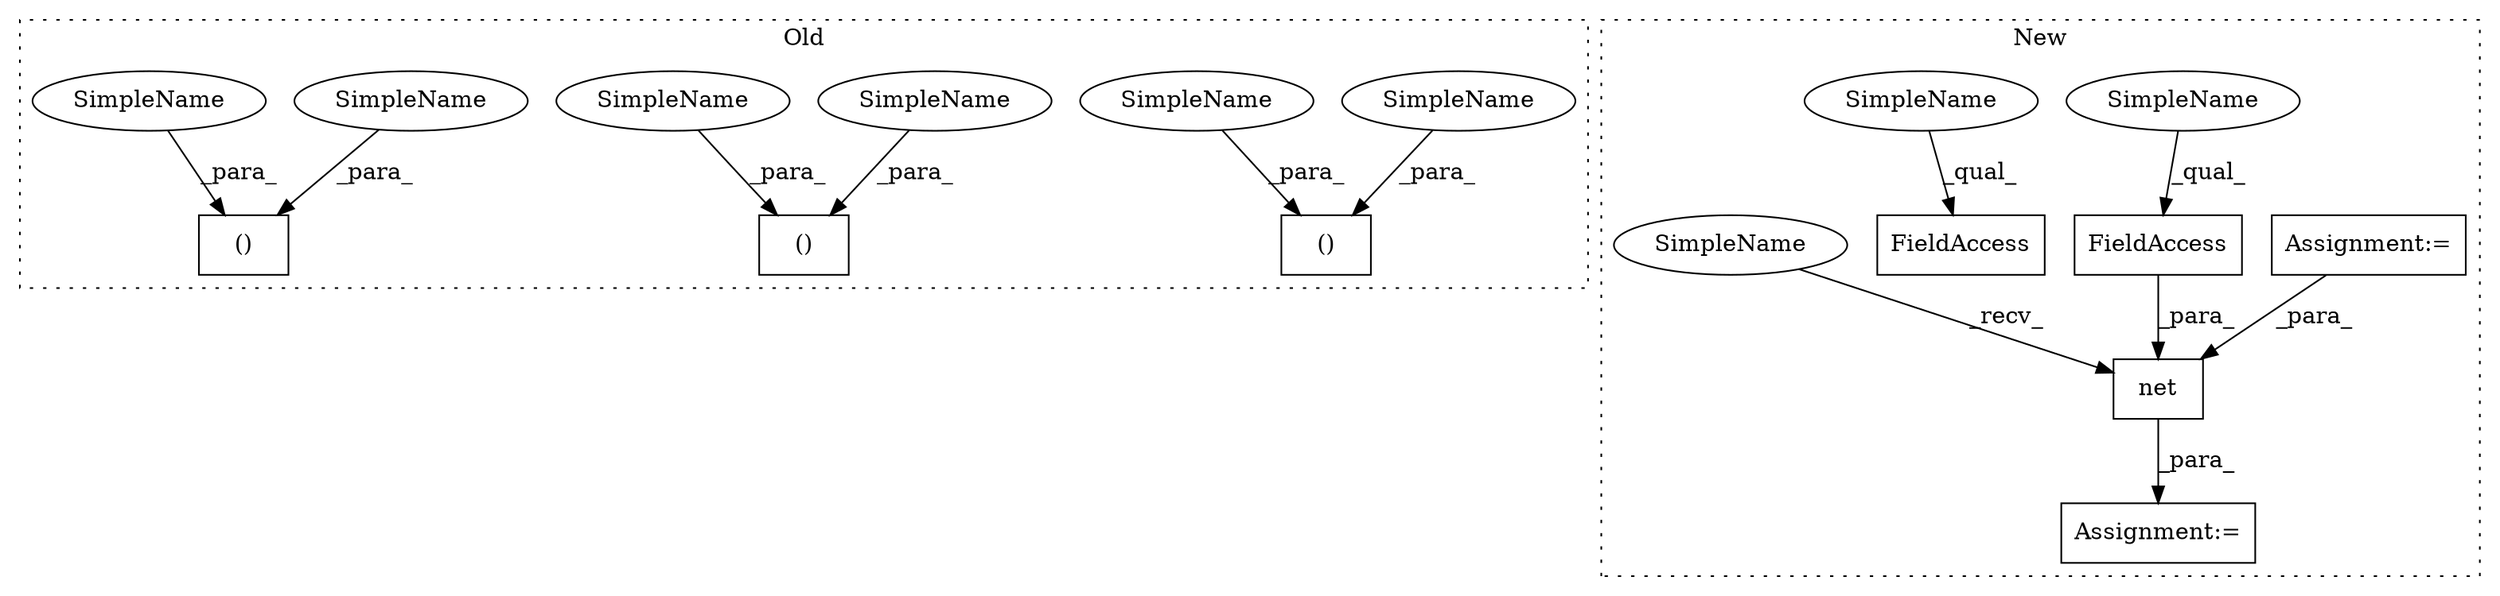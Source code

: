 digraph G {
subgraph cluster0 {
1 [label="()" a="106" s="12129" l="29" shape="box"];
4 [label="()" a="106" s="13326" l="29" shape="box"];
7 [label="()" a="106" s="11961" l="29" shape="box"];
9 [label="SimpleName" a="42" s="12129" l="9" shape="ellipse"];
10 [label="SimpleName" a="42" s="11961" l="9" shape="ellipse"];
11 [label="SimpleName" a="42" s="13326" l="9" shape="ellipse"];
12 [label="SimpleName" a="42" s="11983" l="7" shape="ellipse"];
13 [label="SimpleName" a="42" s="12151" l="7" shape="ellipse"];
14 [label="SimpleName" a="42" s="13348" l="7" shape="ellipse"];
label = "Old";
style="dotted";
}
subgraph cluster1 {
2 [label="net" a="32" s="12043,12069" l="4,1" shape="box"];
3 [label="FieldAccess" a="22" s="12053" l="16" shape="box"];
5 [label="Assignment:=" a="7" s="11967" l="1" shape="box"];
6 [label="Assignment:=" a="7" s="12037" l="1" shape="box"];
8 [label="FieldAccess" a="22" s="13337" l="16" shape="box"];
15 [label="SimpleName" a="42" s="12053" l="4" shape="ellipse"];
16 [label="SimpleName" a="42" s="13337" l="4" shape="ellipse"];
17 [label="SimpleName" a="42" s="12038" l="4" shape="ellipse"];
label = "New";
style="dotted";
}
2 -> 6 [label="_para_"];
3 -> 2 [label="_para_"];
5 -> 2 [label="_para_"];
9 -> 1 [label="_para_"];
10 -> 7 [label="_para_"];
11 -> 4 [label="_para_"];
12 -> 7 [label="_para_"];
13 -> 1 [label="_para_"];
14 -> 4 [label="_para_"];
15 -> 3 [label="_qual_"];
16 -> 8 [label="_qual_"];
17 -> 2 [label="_recv_"];
}